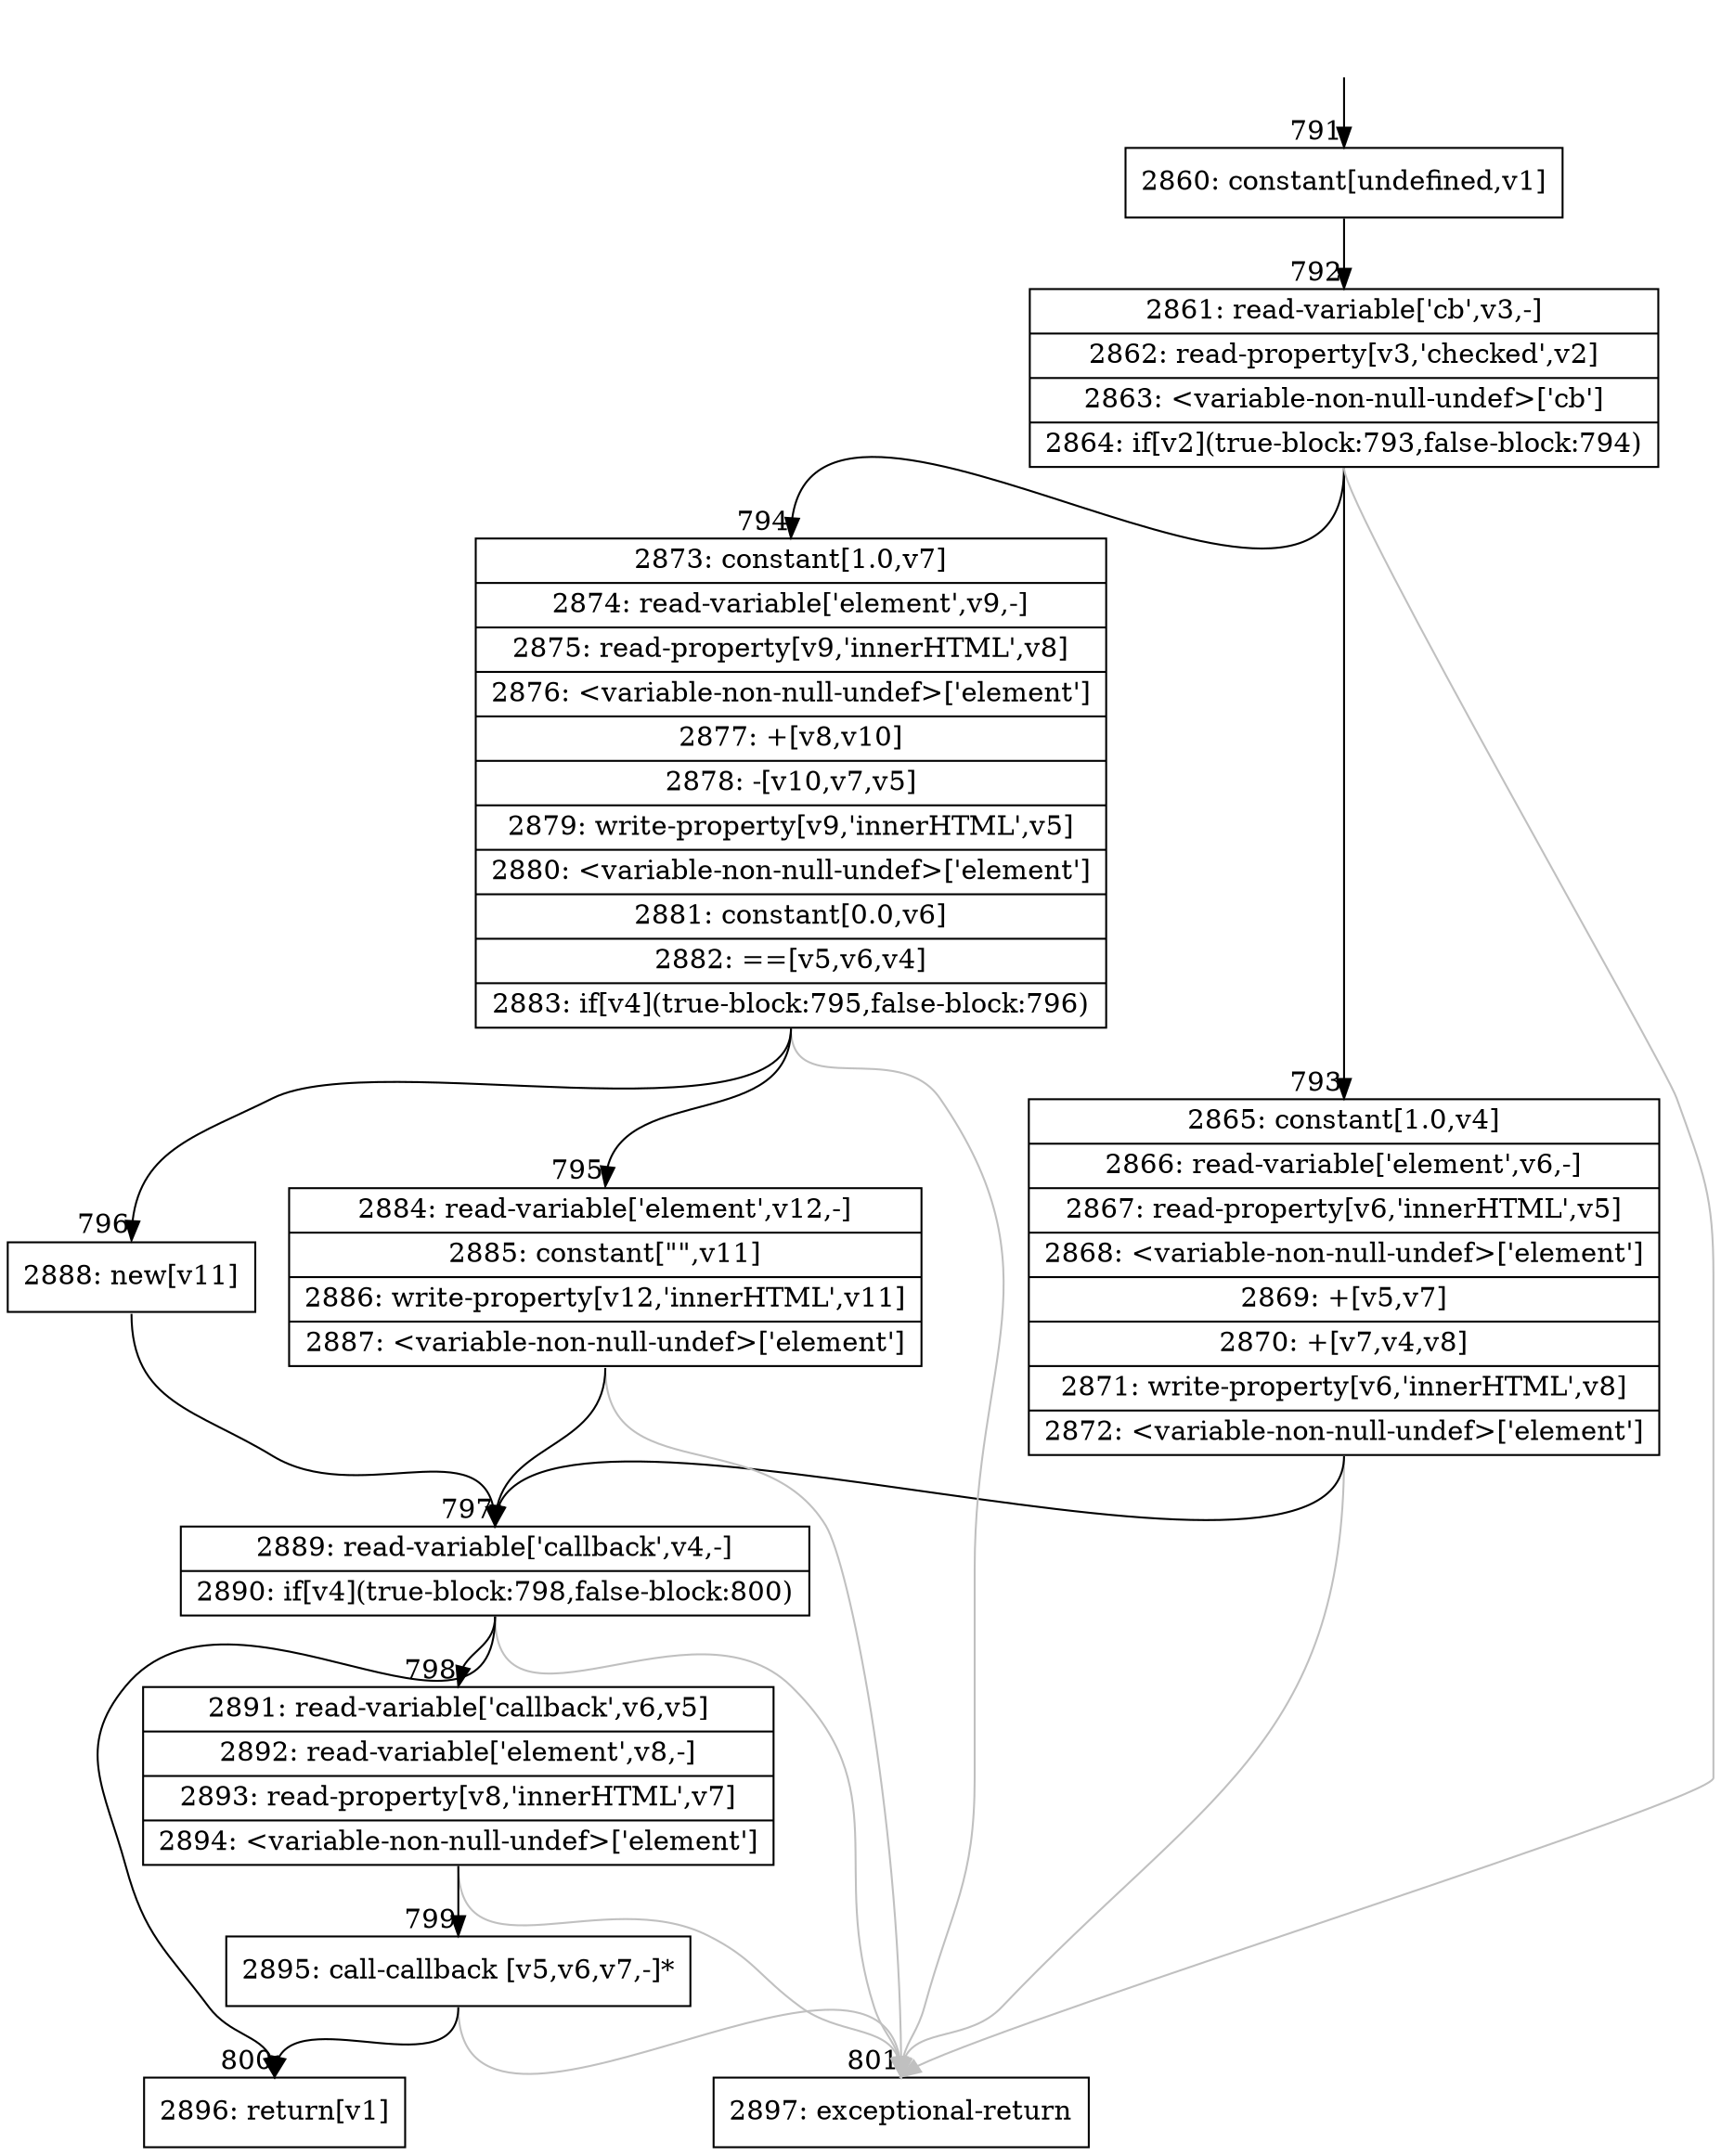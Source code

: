 digraph {
rankdir="TD"
BB_entry41[shape=none,label=""];
BB_entry41 -> BB791 [tailport=s, headport=n, headlabel="    791"]
BB791 [shape=record label="{2860: constant[undefined,v1]}" ] 
BB791 -> BB792 [tailport=s, headport=n, headlabel="      792"]
BB792 [shape=record label="{2861: read-variable['cb',v3,-]|2862: read-property[v3,'checked',v2]|2863: \<variable-non-null-undef\>['cb']|2864: if[v2](true-block:793,false-block:794)}" ] 
BB792 -> BB793 [tailport=s, headport=n, headlabel="      793"]
BB792 -> BB794 [tailport=s, headport=n, headlabel="      794"]
BB792 -> BB801 [tailport=s, headport=n, color=gray, headlabel="      801"]
BB793 [shape=record label="{2865: constant[1.0,v4]|2866: read-variable['element',v6,-]|2867: read-property[v6,'innerHTML',v5]|2868: \<variable-non-null-undef\>['element']|2869: +[v5,v7]|2870: +[v7,v4,v8]|2871: write-property[v6,'innerHTML',v8]|2872: \<variable-non-null-undef\>['element']}" ] 
BB793 -> BB797 [tailport=s, headport=n, headlabel="      797"]
BB793 -> BB801 [tailport=s, headport=n, color=gray]
BB794 [shape=record label="{2873: constant[1.0,v7]|2874: read-variable['element',v9,-]|2875: read-property[v9,'innerHTML',v8]|2876: \<variable-non-null-undef\>['element']|2877: +[v8,v10]|2878: -[v10,v7,v5]|2879: write-property[v9,'innerHTML',v5]|2880: \<variable-non-null-undef\>['element']|2881: constant[0.0,v6]|2882: ==[v5,v6,v4]|2883: if[v4](true-block:795,false-block:796)}" ] 
BB794 -> BB795 [tailport=s, headport=n, headlabel="      795"]
BB794 -> BB796 [tailport=s, headport=n, headlabel="      796"]
BB794 -> BB801 [tailport=s, headport=n, color=gray]
BB795 [shape=record label="{2884: read-variable['element',v12,-]|2885: constant[\"\",v11]|2886: write-property[v12,'innerHTML',v11]|2887: \<variable-non-null-undef\>['element']}" ] 
BB795 -> BB797 [tailport=s, headport=n]
BB795 -> BB801 [tailport=s, headport=n, color=gray]
BB796 [shape=record label="{2888: new[v11]}" ] 
BB796 -> BB797 [tailport=s, headport=n]
BB797 [shape=record label="{2889: read-variable['callback',v4,-]|2890: if[v4](true-block:798,false-block:800)}" ] 
BB797 -> BB798 [tailport=s, headport=n, headlabel="      798"]
BB797 -> BB800 [tailport=s, headport=n, headlabel="      800"]
BB797 -> BB801 [tailport=s, headport=n, color=gray]
BB798 [shape=record label="{2891: read-variable['callback',v6,v5]|2892: read-variable['element',v8,-]|2893: read-property[v8,'innerHTML',v7]|2894: \<variable-non-null-undef\>['element']}" ] 
BB798 -> BB799 [tailport=s, headport=n, headlabel="      799"]
BB798 -> BB801 [tailport=s, headport=n, color=gray]
BB799 [shape=record label="{2895: call-callback [v5,v6,v7,-]*}" ] 
BB799 -> BB800 [tailport=s, headport=n]
BB799 -> BB801 [tailport=s, headport=n, color=gray]
BB800 [shape=record label="{2896: return[v1]}" ] 
BB801 [shape=record label="{2897: exceptional-return}" ] 
//#$~ 576
}
